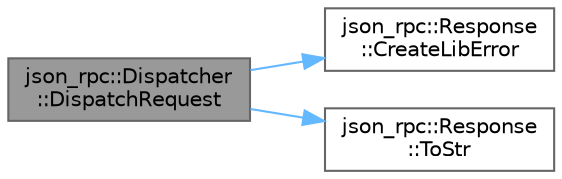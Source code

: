 digraph "json_rpc::Dispatcher::DispatchRequest"
{
 // LATEX_PDF_SIZE
  bgcolor="transparent";
  edge [fontname=Helvetica,fontsize=10,labelfontname=Helvetica,labelfontsize=10];
  node [fontname=Helvetica,fontsize=10,shape=box,height=0.2,width=0.4];
  rankdir="LR";
  Node1 [id="Node000001",label="json_rpc::Dispatcher\l::DispatchRequest",height=0.2,width=0.4,color="gray40", fillcolor="grey60", style="filled", fontcolor="black",tooltip="Dispatches an RPC request to the appropriate handler."];
  Node1 -> Node2 [id="edge1_Node000001_Node000002",color="steelblue1",style="solid",tooltip=" "];
  Node2 [id="Node000002",label="json_rpc::Response\l::CreateLibError",height=0.2,width=0.4,color="grey40", fillcolor="white", style="filled",URL="$classjson__rpc_1_1Response.html#a103427d492c8a81ad1d169e2516695a2",tooltip="Creates a Response object for a library error."];
  Node1 -> Node3 [id="edge2_Node000001_Node000003",color="steelblue1",style="solid",tooltip=" "];
  Node3 [id="Node000003",label="json_rpc::Response\l::ToStr",height=0.2,width=0.4,color="grey40", fillcolor="white", style="filled",URL="$classjson__rpc_1_1Response.html#abe6908720f1e791dc06af7a7efba49c5",tooltip="Serializes the Response object to a string."];
}
